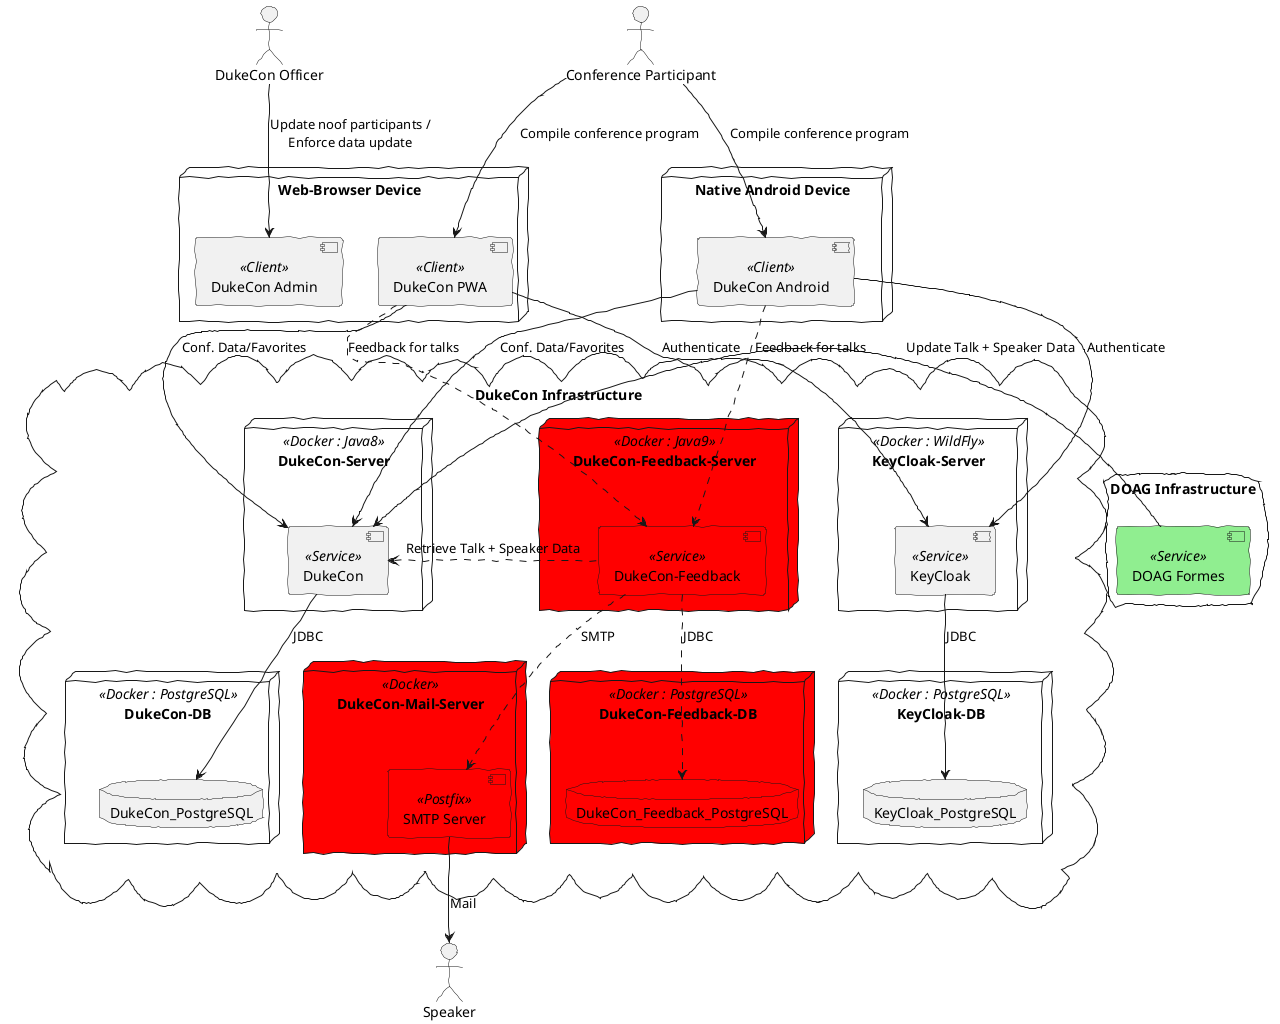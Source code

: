 @startuml
skinparam handwritten true

actor :DukeCon Officer:
actor :Conference Participant:
actor :Speaker:

node "Web-Browser Device" {
    [DukeCon Admin] <<Client>>
    [DukeCon PWA] <<Client>> as DukeConPwa
}

node "Native Android Device" {
    [DukeCon Android] <<Client>> as DukeConAndroid
}

cloud "DOAG Infrastructure" {
    [DOAG Formes] <<Service>> as DoagFormes #lightgreen
}

cloud "DukeCon Infrastructure" {
    node DukeCon-Server <<Docker : Java8>> {
        [DukeCon] <<Service>> as DukeconService
    }

    node DukeCon-DB <<Docker : PostgreSQL>> {
        database DukeCon_PostgreSQL
    }
    [DukeconService] --> [DukeCon_PostgreSQL] : JDBC

    node DukeCon-Feedback-Server <<Docker : Java9>> #red {
        [DukeCon-Feedback] <<Service>> as DukeconFeedbackService #red
    }

    node DukeCon-Feedback-DB <<Docker : PostgreSQL>> #red {
        database DukeCon_Feedback_PostgreSQL as DukeconFeedbackDB #red
    }
    [DukeconFeedbackService] ..> DukeconFeedbackDB : JDBC
    DukeconService <.right. DukeconFeedbackService : Retrieve Talk + Speaker Data

    node DukeCon-Mail-Server <<Docker>> #red {
        [SMTP Server] <<Postfix>> as DukeconPostfix #red
    }
    [DukeconFeedbackService] ..> DukeconPostfix : SMTP

    node KeyCloak-Server <<Docker : WildFly>> {
        [KeyCloak] <<Service>>
    }

    node KeyCloak-DB <<Docker : PostgreSQL>> {
        database KeyCloak_PostgreSQL
    }
    [KeyCloak] --> [KeyCloak_PostgreSQL] : JDBC
}

DoagFormes -right-> DukeconService : Update Talk + Speaker Data

:DukeCon Officer: -down-> (DukeCon Admin) : "Update noof participants /\nEnforce data update"

:Conference Participant: -down-> DukeConAndroid : Compile conference program
:Conference Participant: -down-> DukeConPwa : Compile conference program

(DukeConPwa) -down-> (DukeconService) : Conf. Data/Favorites
(DukeConPwa) .down-> (DukeconFeedbackService) : Feedback for talks
(DukeConPwa) -down-> (KeyCloak) : Authenticate

(DukeConAndroid) -down-> (DukeconService) : Conf. Data/Favorites
(DukeConAndroid) .down-> (DukeconFeedbackService) : Feedback for talks
(DukeConAndroid) -down-> (KeyCloak) : Authenticate

DukeconPostfix --> :Speaker: : Mail

@enduml